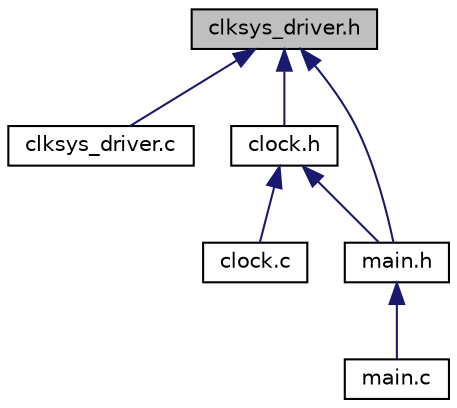digraph "clksys_driver.h"
{
  edge [fontname="Helvetica",fontsize="10",labelfontname="Helvetica",labelfontsize="10"];
  node [fontname="Helvetica",fontsize="10",shape=record];
  Node5 [label="clksys_driver.h",height=0.2,width=0.4,color="black", fillcolor="grey75", style="filled", fontcolor="black"];
  Node5 -> Node6 [dir="back",color="midnightblue",fontsize="10",style="solid"];
  Node6 [label="clksys_driver.c",height=0.2,width=0.4,color="black", fillcolor="white", style="filled",URL="$clksys__driver_8c.html",tooltip="XMEGA Clock System driver source file. "];
  Node5 -> Node7 [dir="back",color="midnightblue",fontsize="10",style="solid"];
  Node7 [label="clock.h",height=0.2,width=0.4,color="black", fillcolor="white", style="filled",URL="$clock_8h.html",tooltip="This file is the Headerfile for the clock-File. It contains the prototypes of the functions and the u..."];
  Node7 -> Node8 [dir="back",color="midnightblue",fontsize="10",style="solid"];
  Node8 [label="clock.c",height=0.2,width=0.4,color="black", fillcolor="white", style="filled",URL="$clock_8c.html",tooltip="This file contains the Function to init, calibrate and change the clock. "];
  Node7 -> Node9 [dir="back",color="midnightblue",fontsize="10",style="solid"];
  Node9 [label="main.h",height=0.2,width=0.4,color="black", fillcolor="white", style="filled",URL="$main_8h.html",tooltip="This file is the Headerfile for the main-File. It contains general things like the F_CPU Macro etc..."];
  Node9 -> Node10 [dir="back",color="midnightblue",fontsize="10",style="solid"];
  Node10 [label="main.c",height=0.2,width=0.4,color="black", fillcolor="white", style="filled",URL="$main_8c.html",tooltip="This file is the main-File. It calls all the fancy Functions and so on. "];
  Node5 -> Node9 [dir="back",color="midnightblue",fontsize="10",style="solid"];
}
